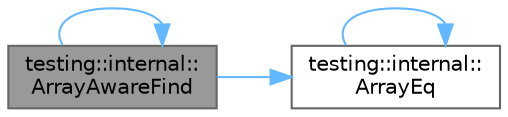 digraph "testing::internal::ArrayAwareFind"
{
 // LATEX_PDF_SIZE
  bgcolor="transparent";
  edge [fontname=Helvetica,fontsize=10,labelfontname=Helvetica,labelfontsize=10];
  node [fontname=Helvetica,fontsize=10,shape=box,height=0.2,width=0.4];
  rankdir="LR";
  Node1 [id="Node000001",label="testing::internal::\lArrayAwareFind",height=0.2,width=0.4,color="gray40", fillcolor="grey60", style="filled", fontcolor="black",tooltip=" "];
  Node1 -> Node1 [id="edge1_Node000001_Node000001",color="steelblue1",style="solid",tooltip=" "];
  Node1 -> Node2 [id="edge2_Node000001_Node000002",color="steelblue1",style="solid",tooltip=" "];
  Node2 [id="Node000002",label="testing::internal::\lArrayEq",height=0.2,width=0.4,color="grey40", fillcolor="white", style="filled",URL="$namespacetesting_1_1internal.html#af4bebf36baf0b0a5b26d051dde55fa47",tooltip=" "];
  Node2 -> Node2 [id="edge3_Node000002_Node000002",color="steelblue1",style="solid",tooltip=" "];
}
